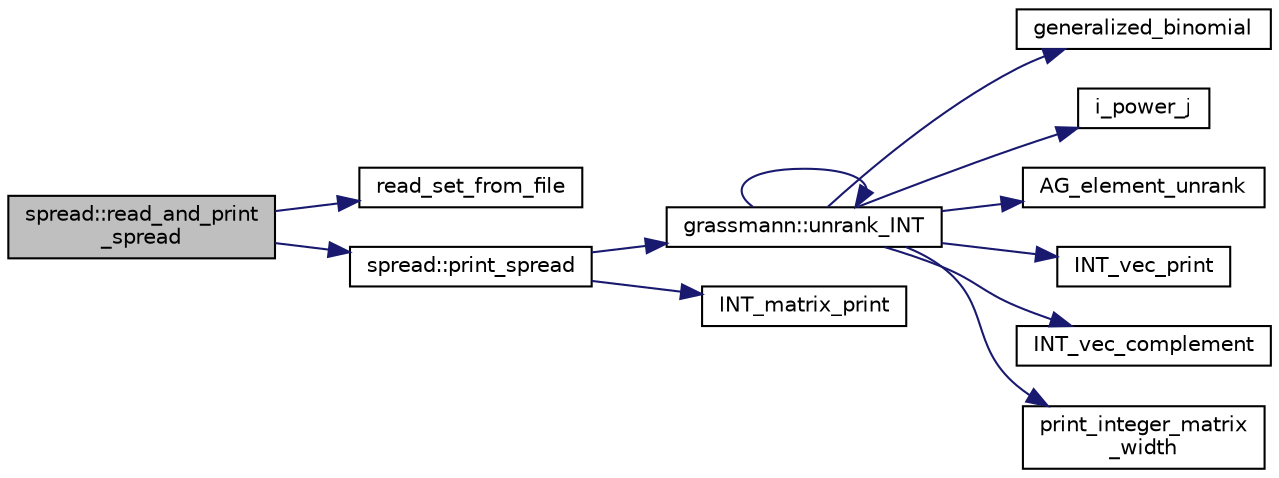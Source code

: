 digraph "spread::read_and_print_spread"
{
  edge [fontname="Helvetica",fontsize="10",labelfontname="Helvetica",labelfontsize="10"];
  node [fontname="Helvetica",fontsize="10",shape=record];
  rankdir="LR";
  Node2764 [label="spread::read_and_print\l_spread",height=0.2,width=0.4,color="black", fillcolor="grey75", style="filled", fontcolor="black"];
  Node2764 -> Node2765 [color="midnightblue",fontsize="10",style="solid",fontname="Helvetica"];
  Node2765 [label="read_set_from_file",height=0.2,width=0.4,color="black", fillcolor="white", style="filled",URL="$df/dbf/sajeeb_8_c.html#a5de87b15d6633e4d4c78b22051fc8968"];
  Node2764 -> Node2766 [color="midnightblue",fontsize="10",style="solid",fontname="Helvetica"];
  Node2766 [label="spread::print_spread",height=0.2,width=0.4,color="black", fillcolor="white", style="filled",URL="$da/dc1/classspread.html#a1080def88d3f2504621e0b212eb4f098"];
  Node2766 -> Node2767 [color="midnightblue",fontsize="10",style="solid",fontname="Helvetica"];
  Node2767 [label="grassmann::unrank_INT",height=0.2,width=0.4,color="black", fillcolor="white", style="filled",URL="$df/d02/classgrassmann.html#a32079405b95a6da2ba1420567d762d64"];
  Node2767 -> Node2768 [color="midnightblue",fontsize="10",style="solid",fontname="Helvetica"];
  Node2768 [label="generalized_binomial",height=0.2,width=0.4,color="black", fillcolor="white", style="filled",URL="$d2/d7c/combinatorics_8_c.html#a24762dc22e45175d18ec1ec1d2556ae8"];
  Node2767 -> Node2769 [color="midnightblue",fontsize="10",style="solid",fontname="Helvetica"];
  Node2769 [label="i_power_j",height=0.2,width=0.4,color="black", fillcolor="white", style="filled",URL="$de/dc5/algebra__and__number__theory_8h.html#a39b321523e8957d701618bb5cac542b5"];
  Node2767 -> Node2770 [color="midnightblue",fontsize="10",style="solid",fontname="Helvetica"];
  Node2770 [label="AG_element_unrank",height=0.2,width=0.4,color="black", fillcolor="white", style="filled",URL="$d4/d67/geometry_8h.html#a4a33b86c87b2879b97cfa1327abe2885"];
  Node2767 -> Node2771 [color="midnightblue",fontsize="10",style="solid",fontname="Helvetica"];
  Node2771 [label="INT_vec_print",height=0.2,width=0.4,color="black", fillcolor="white", style="filled",URL="$df/dbf/sajeeb_8_c.html#a79a5901af0b47dd0d694109543c027fe"];
  Node2767 -> Node2767 [color="midnightblue",fontsize="10",style="solid",fontname="Helvetica"];
  Node2767 -> Node2772 [color="midnightblue",fontsize="10",style="solid",fontname="Helvetica"];
  Node2772 [label="INT_vec_complement",height=0.2,width=0.4,color="black", fillcolor="white", style="filled",URL="$d5/db4/io__and__os_8h.html#a2a0a724647575fcd3090c763985eb81a"];
  Node2767 -> Node2773 [color="midnightblue",fontsize="10",style="solid",fontname="Helvetica"];
  Node2773 [label="print_integer_matrix\l_width",height=0.2,width=0.4,color="black", fillcolor="white", style="filled",URL="$d5/db4/io__and__os_8h.html#aa78f3e73fc2179251bd15adbcc31573f"];
  Node2766 -> Node2774 [color="midnightblue",fontsize="10",style="solid",fontname="Helvetica"];
  Node2774 [label="INT_matrix_print",height=0.2,width=0.4,color="black", fillcolor="white", style="filled",URL="$d5/db4/io__and__os_8h.html#afd4180a24bef3a2b584668a4eaf607ff"];
}
